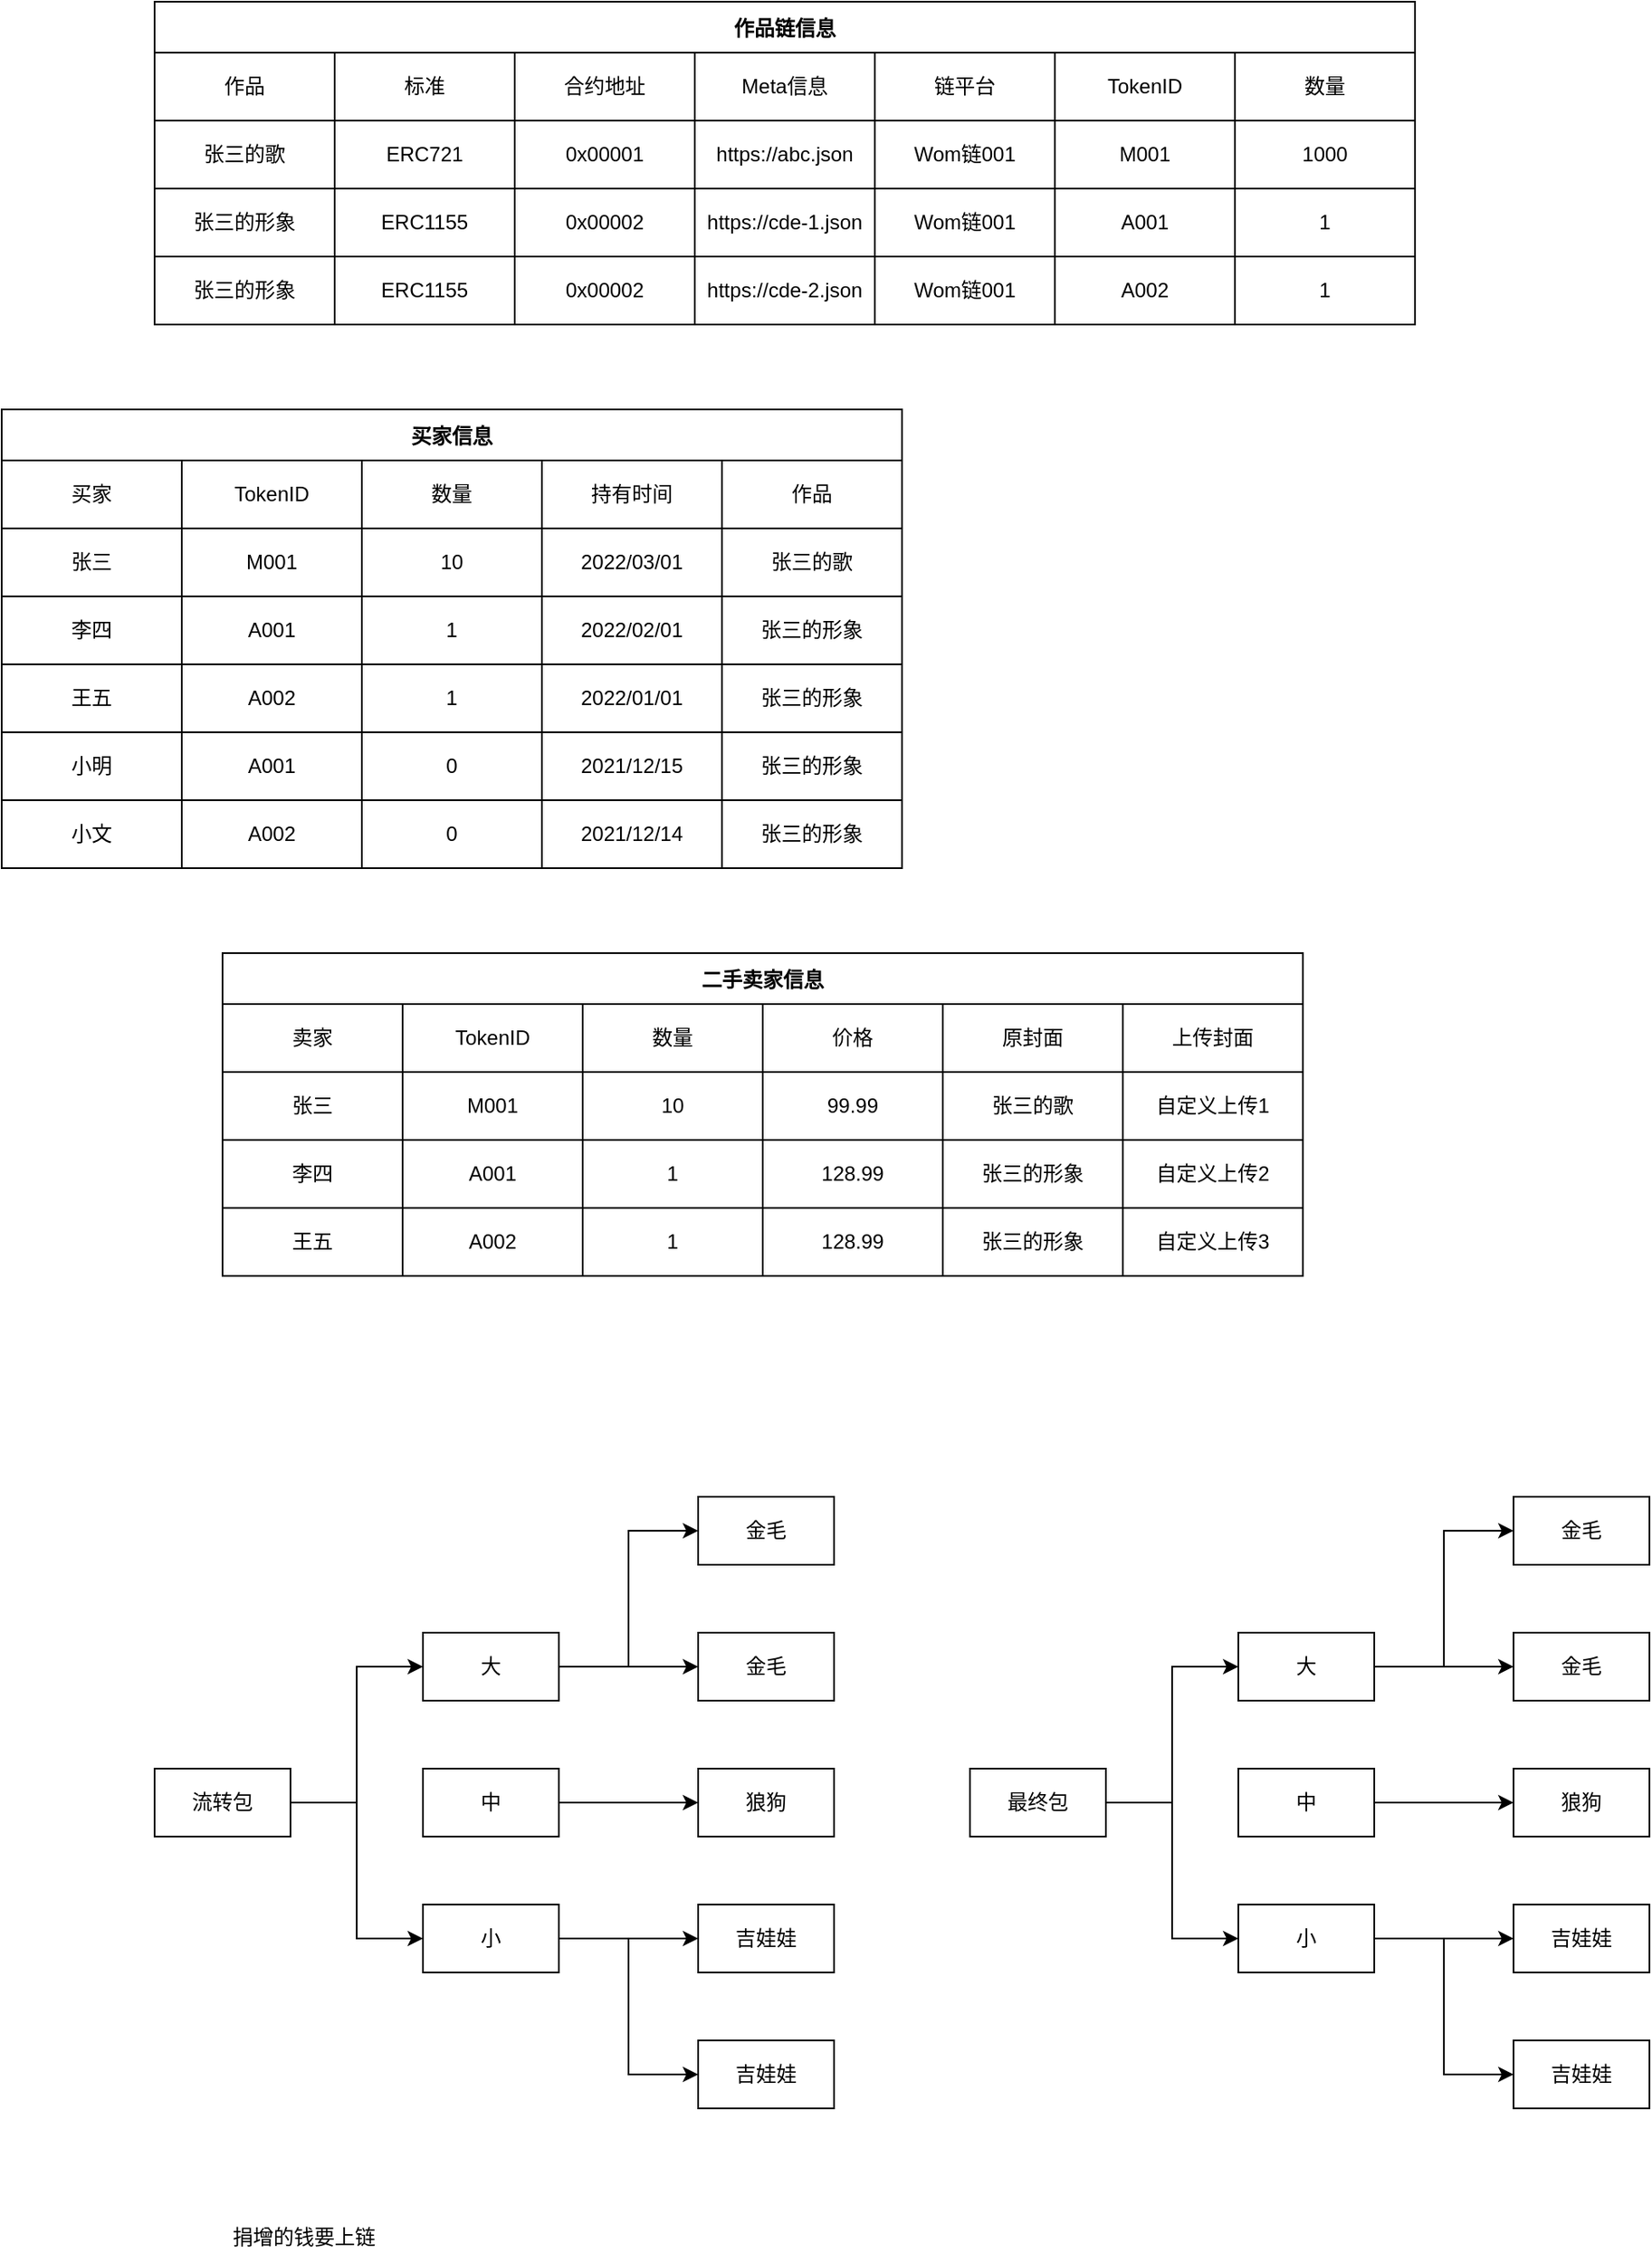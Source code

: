 <mxfile version="18.2.0" type="github">
  <diagram id="IhSgiC-EaO-bpMqk408K" name="Page-1">
    <mxGraphModel dx="2226" dy="1116" grid="1" gridSize="10" guides="1" tooltips="1" connect="1" arrows="1" fold="1" page="0" pageScale="1" pageWidth="827" pageHeight="1169" math="0" shadow="0">
      <root>
        <mxCell id="0" />
        <mxCell id="1" parent="0" />
        <mxCell id="Vv4WrIztTl1SW7AeAIIx-14" value="作品链信息" style="shape=table;startSize=30;container=1;collapsible=0;childLayout=tableLayout;fontStyle=1;align=center;" vertex="1" parent="1">
          <mxGeometry x="-320" y="-200" width="742" height="190" as="geometry" />
        </mxCell>
        <mxCell id="Vv4WrIztTl1SW7AeAIIx-35" style="shape=tableRow;horizontal=0;startSize=0;swimlaneHead=0;swimlaneBody=0;top=0;left=0;bottom=0;right=0;collapsible=0;dropTarget=0;fillColor=none;points=[[0,0.5],[1,0.5]];portConstraint=eastwest;" vertex="1" parent="Vv4WrIztTl1SW7AeAIIx-14">
          <mxGeometry y="30" width="742" height="40" as="geometry" />
        </mxCell>
        <mxCell id="Vv4WrIztTl1SW7AeAIIx-36" value="作品" style="shape=partialRectangle;html=1;whiteSpace=wrap;connectable=0;fillColor=none;top=0;left=0;bottom=0;right=0;overflow=hidden;" vertex="1" parent="Vv4WrIztTl1SW7AeAIIx-35">
          <mxGeometry width="106" height="40" as="geometry">
            <mxRectangle width="106" height="40" as="alternateBounds" />
          </mxGeometry>
        </mxCell>
        <mxCell id="Vv4WrIztTl1SW7AeAIIx-37" value="标准" style="shape=partialRectangle;html=1;whiteSpace=wrap;connectable=0;fillColor=none;top=0;left=0;bottom=0;right=0;overflow=hidden;" vertex="1" parent="Vv4WrIztTl1SW7AeAIIx-35">
          <mxGeometry x="106" width="106" height="40" as="geometry">
            <mxRectangle width="106" height="40" as="alternateBounds" />
          </mxGeometry>
        </mxCell>
        <mxCell id="Vv4WrIztTl1SW7AeAIIx-38" value="合约地址" style="shape=partialRectangle;html=1;whiteSpace=wrap;connectable=0;fillColor=none;top=0;left=0;bottom=0;right=0;overflow=hidden;" vertex="1" parent="Vv4WrIztTl1SW7AeAIIx-35">
          <mxGeometry x="212" width="106" height="40" as="geometry">
            <mxRectangle width="106" height="40" as="alternateBounds" />
          </mxGeometry>
        </mxCell>
        <mxCell id="Vv4WrIztTl1SW7AeAIIx-39" value="Meta信息" style="shape=partialRectangle;html=1;whiteSpace=wrap;connectable=0;fillColor=none;top=0;left=0;bottom=0;right=0;overflow=hidden;" vertex="1" parent="Vv4WrIztTl1SW7AeAIIx-35">
          <mxGeometry x="318" width="106" height="40" as="geometry">
            <mxRectangle width="106" height="40" as="alternateBounds" />
          </mxGeometry>
        </mxCell>
        <mxCell id="Vv4WrIztTl1SW7AeAIIx-43" value="链平台" style="shape=partialRectangle;html=1;whiteSpace=wrap;connectable=0;fillColor=none;top=0;left=0;bottom=0;right=0;overflow=hidden;" vertex="1" parent="Vv4WrIztTl1SW7AeAIIx-35">
          <mxGeometry x="424" width="106" height="40" as="geometry">
            <mxRectangle width="106" height="40" as="alternateBounds" />
          </mxGeometry>
        </mxCell>
        <mxCell id="Vv4WrIztTl1SW7AeAIIx-51" value="TokenID" style="shape=partialRectangle;html=1;whiteSpace=wrap;connectable=0;fillColor=none;top=0;left=0;bottom=0;right=0;overflow=hidden;" vertex="1" parent="Vv4WrIztTl1SW7AeAIIx-35">
          <mxGeometry x="530" width="106" height="40" as="geometry">
            <mxRectangle width="106" height="40" as="alternateBounds" />
          </mxGeometry>
        </mxCell>
        <mxCell id="Vv4WrIztTl1SW7AeAIIx-84" value="数量" style="shape=partialRectangle;html=1;whiteSpace=wrap;connectable=0;fillColor=none;top=0;left=0;bottom=0;right=0;overflow=hidden;" vertex="1" parent="Vv4WrIztTl1SW7AeAIIx-35">
          <mxGeometry x="636" width="106" height="40" as="geometry">
            <mxRectangle width="106" height="40" as="alternateBounds" />
          </mxGeometry>
        </mxCell>
        <mxCell id="Vv4WrIztTl1SW7AeAIIx-15" value="" style="shape=tableRow;horizontal=0;startSize=0;swimlaneHead=0;swimlaneBody=0;top=0;left=0;bottom=0;right=0;collapsible=0;dropTarget=0;fillColor=none;points=[[0,0.5],[1,0.5]];portConstraint=eastwest;" vertex="1" parent="Vv4WrIztTl1SW7AeAIIx-14">
          <mxGeometry y="70" width="742" height="40" as="geometry" />
        </mxCell>
        <mxCell id="Vv4WrIztTl1SW7AeAIIx-16" value="张三的歌" style="shape=partialRectangle;html=1;whiteSpace=wrap;connectable=0;fillColor=none;top=0;left=0;bottom=0;right=0;overflow=hidden;" vertex="1" parent="Vv4WrIztTl1SW7AeAIIx-15">
          <mxGeometry width="106" height="40" as="geometry">
            <mxRectangle width="106" height="40" as="alternateBounds" />
          </mxGeometry>
        </mxCell>
        <mxCell id="Vv4WrIztTl1SW7AeAIIx-17" value="ERC721" style="shape=partialRectangle;html=1;whiteSpace=wrap;connectable=0;fillColor=none;top=0;left=0;bottom=0;right=0;overflow=hidden;" vertex="1" parent="Vv4WrIztTl1SW7AeAIIx-15">
          <mxGeometry x="106" width="106" height="40" as="geometry">
            <mxRectangle width="106" height="40" as="alternateBounds" />
          </mxGeometry>
        </mxCell>
        <mxCell id="Vv4WrIztTl1SW7AeAIIx-18" value="0x00001" style="shape=partialRectangle;html=1;whiteSpace=wrap;connectable=0;fillColor=none;top=0;left=0;bottom=0;right=0;overflow=hidden;" vertex="1" parent="Vv4WrIztTl1SW7AeAIIx-15">
          <mxGeometry x="212" width="106" height="40" as="geometry">
            <mxRectangle width="106" height="40" as="alternateBounds" />
          </mxGeometry>
        </mxCell>
        <mxCell id="Vv4WrIztTl1SW7AeAIIx-40" value="https://abc.json" style="shape=partialRectangle;html=1;whiteSpace=wrap;connectable=0;fillColor=none;top=0;left=0;bottom=0;right=0;overflow=hidden;" vertex="1" parent="Vv4WrIztTl1SW7AeAIIx-15">
          <mxGeometry x="318" width="106" height="40" as="geometry">
            <mxRectangle width="106" height="40" as="alternateBounds" />
          </mxGeometry>
        </mxCell>
        <mxCell id="Vv4WrIztTl1SW7AeAIIx-44" value="Wom链001" style="shape=partialRectangle;html=1;whiteSpace=wrap;connectable=0;fillColor=none;top=0;left=0;bottom=0;right=0;overflow=hidden;" vertex="1" parent="Vv4WrIztTl1SW7AeAIIx-15">
          <mxGeometry x="424" width="106" height="40" as="geometry">
            <mxRectangle width="106" height="40" as="alternateBounds" />
          </mxGeometry>
        </mxCell>
        <mxCell id="Vv4WrIztTl1SW7AeAIIx-52" value="M001" style="shape=partialRectangle;html=1;whiteSpace=wrap;connectable=0;fillColor=none;top=0;left=0;bottom=0;right=0;overflow=hidden;" vertex="1" parent="Vv4WrIztTl1SW7AeAIIx-15">
          <mxGeometry x="530" width="106" height="40" as="geometry">
            <mxRectangle width="106" height="40" as="alternateBounds" />
          </mxGeometry>
        </mxCell>
        <mxCell id="Vv4WrIztTl1SW7AeAIIx-85" value="1000" style="shape=partialRectangle;html=1;whiteSpace=wrap;connectable=0;fillColor=none;top=0;left=0;bottom=0;right=0;overflow=hidden;" vertex="1" parent="Vv4WrIztTl1SW7AeAIIx-15">
          <mxGeometry x="636" width="106" height="40" as="geometry">
            <mxRectangle width="106" height="40" as="alternateBounds" />
          </mxGeometry>
        </mxCell>
        <mxCell id="Vv4WrIztTl1SW7AeAIIx-19" value="" style="shape=tableRow;horizontal=0;startSize=0;swimlaneHead=0;swimlaneBody=0;top=0;left=0;bottom=0;right=0;collapsible=0;dropTarget=0;fillColor=none;points=[[0,0.5],[1,0.5]];portConstraint=eastwest;" vertex="1" parent="Vv4WrIztTl1SW7AeAIIx-14">
          <mxGeometry y="110" width="742" height="40" as="geometry" />
        </mxCell>
        <mxCell id="Vv4WrIztTl1SW7AeAIIx-20" value="张三的形象" style="shape=partialRectangle;html=1;whiteSpace=wrap;connectable=0;fillColor=none;top=0;left=0;bottom=0;right=0;overflow=hidden;" vertex="1" parent="Vv4WrIztTl1SW7AeAIIx-19">
          <mxGeometry width="106" height="40" as="geometry">
            <mxRectangle width="106" height="40" as="alternateBounds" />
          </mxGeometry>
        </mxCell>
        <mxCell id="Vv4WrIztTl1SW7AeAIIx-21" value="ERC1155" style="shape=partialRectangle;html=1;whiteSpace=wrap;connectable=0;fillColor=none;top=0;left=0;bottom=0;right=0;overflow=hidden;" vertex="1" parent="Vv4WrIztTl1SW7AeAIIx-19">
          <mxGeometry x="106" width="106" height="40" as="geometry">
            <mxRectangle width="106" height="40" as="alternateBounds" />
          </mxGeometry>
        </mxCell>
        <mxCell id="Vv4WrIztTl1SW7AeAIIx-22" value="0x00002" style="shape=partialRectangle;html=1;whiteSpace=wrap;connectable=0;fillColor=none;top=0;left=0;bottom=0;right=0;overflow=hidden;" vertex="1" parent="Vv4WrIztTl1SW7AeAIIx-19">
          <mxGeometry x="212" width="106" height="40" as="geometry">
            <mxRectangle width="106" height="40" as="alternateBounds" />
          </mxGeometry>
        </mxCell>
        <mxCell id="Vv4WrIztTl1SW7AeAIIx-41" value="https://cde-1.json" style="shape=partialRectangle;html=1;whiteSpace=wrap;connectable=0;fillColor=none;top=0;left=0;bottom=0;right=0;overflow=hidden;" vertex="1" parent="Vv4WrIztTl1SW7AeAIIx-19">
          <mxGeometry x="318" width="106" height="40" as="geometry">
            <mxRectangle width="106" height="40" as="alternateBounds" />
          </mxGeometry>
        </mxCell>
        <mxCell id="Vv4WrIztTl1SW7AeAIIx-45" value="&lt;span style=&quot;&quot;&gt;Wom链001&lt;/span&gt;" style="shape=partialRectangle;html=1;whiteSpace=wrap;connectable=0;fillColor=none;top=0;left=0;bottom=0;right=0;overflow=hidden;" vertex="1" parent="Vv4WrIztTl1SW7AeAIIx-19">
          <mxGeometry x="424" width="106" height="40" as="geometry">
            <mxRectangle width="106" height="40" as="alternateBounds" />
          </mxGeometry>
        </mxCell>
        <mxCell id="Vv4WrIztTl1SW7AeAIIx-53" value="A001" style="shape=partialRectangle;html=1;whiteSpace=wrap;connectable=0;fillColor=none;top=0;left=0;bottom=0;right=0;overflow=hidden;" vertex="1" parent="Vv4WrIztTl1SW7AeAIIx-19">
          <mxGeometry x="530" width="106" height="40" as="geometry">
            <mxRectangle width="106" height="40" as="alternateBounds" />
          </mxGeometry>
        </mxCell>
        <mxCell id="Vv4WrIztTl1SW7AeAIIx-86" value="1" style="shape=partialRectangle;html=1;whiteSpace=wrap;connectable=0;fillColor=none;top=0;left=0;bottom=0;right=0;overflow=hidden;" vertex="1" parent="Vv4WrIztTl1SW7AeAIIx-19">
          <mxGeometry x="636" width="106" height="40" as="geometry">
            <mxRectangle width="106" height="40" as="alternateBounds" />
          </mxGeometry>
        </mxCell>
        <mxCell id="Vv4WrIztTl1SW7AeAIIx-23" value="" style="shape=tableRow;horizontal=0;startSize=0;swimlaneHead=0;swimlaneBody=0;top=0;left=0;bottom=0;right=0;collapsible=0;dropTarget=0;fillColor=none;points=[[0,0.5],[1,0.5]];portConstraint=eastwest;" vertex="1" parent="Vv4WrIztTl1SW7AeAIIx-14">
          <mxGeometry y="150" width="742" height="40" as="geometry" />
        </mxCell>
        <mxCell id="Vv4WrIztTl1SW7AeAIIx-24" value="&lt;span style=&quot;&quot;&gt;张三的形象&lt;/span&gt;" style="shape=partialRectangle;html=1;whiteSpace=wrap;connectable=0;fillColor=none;top=0;left=0;bottom=0;right=0;overflow=hidden;" vertex="1" parent="Vv4WrIztTl1SW7AeAIIx-23">
          <mxGeometry width="106" height="40" as="geometry">
            <mxRectangle width="106" height="40" as="alternateBounds" />
          </mxGeometry>
        </mxCell>
        <mxCell id="Vv4WrIztTl1SW7AeAIIx-25" value="&lt;span style=&quot;&quot;&gt;ERC1155&lt;/span&gt;" style="shape=partialRectangle;html=1;whiteSpace=wrap;connectable=0;fillColor=none;top=0;left=0;bottom=0;right=0;overflow=hidden;" vertex="1" parent="Vv4WrIztTl1SW7AeAIIx-23">
          <mxGeometry x="106" width="106" height="40" as="geometry">
            <mxRectangle width="106" height="40" as="alternateBounds" />
          </mxGeometry>
        </mxCell>
        <mxCell id="Vv4WrIztTl1SW7AeAIIx-26" value="&lt;span style=&quot;&quot;&gt;0x00002&lt;/span&gt;" style="shape=partialRectangle;html=1;whiteSpace=wrap;connectable=0;fillColor=none;top=0;left=0;bottom=0;right=0;overflow=hidden;" vertex="1" parent="Vv4WrIztTl1SW7AeAIIx-23">
          <mxGeometry x="212" width="106" height="40" as="geometry">
            <mxRectangle width="106" height="40" as="alternateBounds" />
          </mxGeometry>
        </mxCell>
        <mxCell id="Vv4WrIztTl1SW7AeAIIx-42" value="&lt;span style=&quot;&quot;&gt;https://cde-2.json&lt;/span&gt;" style="shape=partialRectangle;html=1;whiteSpace=wrap;connectable=0;fillColor=none;top=0;left=0;bottom=0;right=0;overflow=hidden;" vertex="1" parent="Vv4WrIztTl1SW7AeAIIx-23">
          <mxGeometry x="318" width="106" height="40" as="geometry">
            <mxRectangle width="106" height="40" as="alternateBounds" />
          </mxGeometry>
        </mxCell>
        <mxCell id="Vv4WrIztTl1SW7AeAIIx-46" value="&lt;span style=&quot;&quot;&gt;Wom链001&lt;/span&gt;" style="shape=partialRectangle;html=1;whiteSpace=wrap;connectable=0;fillColor=none;top=0;left=0;bottom=0;right=0;overflow=hidden;" vertex="1" parent="Vv4WrIztTl1SW7AeAIIx-23">
          <mxGeometry x="424" width="106" height="40" as="geometry">
            <mxRectangle width="106" height="40" as="alternateBounds" />
          </mxGeometry>
        </mxCell>
        <mxCell id="Vv4WrIztTl1SW7AeAIIx-54" value="A002" style="shape=partialRectangle;html=1;whiteSpace=wrap;connectable=0;fillColor=none;top=0;left=0;bottom=0;right=0;overflow=hidden;" vertex="1" parent="Vv4WrIztTl1SW7AeAIIx-23">
          <mxGeometry x="530" width="106" height="40" as="geometry">
            <mxRectangle width="106" height="40" as="alternateBounds" />
          </mxGeometry>
        </mxCell>
        <mxCell id="Vv4WrIztTl1SW7AeAIIx-87" value="1" style="shape=partialRectangle;html=1;whiteSpace=wrap;connectable=0;fillColor=none;top=0;left=0;bottom=0;right=0;overflow=hidden;" vertex="1" parent="Vv4WrIztTl1SW7AeAIIx-23">
          <mxGeometry x="636" width="106" height="40" as="geometry">
            <mxRectangle width="106" height="40" as="alternateBounds" />
          </mxGeometry>
        </mxCell>
        <mxCell id="Vv4WrIztTl1SW7AeAIIx-55" value="买家信息" style="shape=table;startSize=30;container=1;collapsible=0;childLayout=tableLayout;fontStyle=1;align=center;" vertex="1" parent="1">
          <mxGeometry x="-410" y="40" width="530" height="270" as="geometry" />
        </mxCell>
        <mxCell id="Vv4WrIztTl1SW7AeAIIx-56" style="shape=tableRow;horizontal=0;startSize=0;swimlaneHead=0;swimlaneBody=0;top=0;left=0;bottom=0;right=0;collapsible=0;dropTarget=0;fillColor=none;points=[[0,0.5],[1,0.5]];portConstraint=eastwest;" vertex="1" parent="Vv4WrIztTl1SW7AeAIIx-55">
          <mxGeometry y="30" width="530" height="40" as="geometry" />
        </mxCell>
        <mxCell id="Vv4WrIztTl1SW7AeAIIx-57" value="买家" style="shape=partialRectangle;html=1;whiteSpace=wrap;connectable=0;fillColor=none;top=0;left=0;bottom=0;right=0;overflow=hidden;" vertex="1" parent="Vv4WrIztTl1SW7AeAIIx-56">
          <mxGeometry width="106" height="40" as="geometry">
            <mxRectangle width="106" height="40" as="alternateBounds" />
          </mxGeometry>
        </mxCell>
        <mxCell id="Vv4WrIztTl1SW7AeAIIx-58" value="TokenID" style="shape=partialRectangle;html=1;whiteSpace=wrap;connectable=0;fillColor=none;top=0;left=0;bottom=0;right=0;overflow=hidden;" vertex="1" parent="Vv4WrIztTl1SW7AeAIIx-56">
          <mxGeometry x="106" width="106" height="40" as="geometry">
            <mxRectangle width="106" height="40" as="alternateBounds" />
          </mxGeometry>
        </mxCell>
        <mxCell id="Vv4WrIztTl1SW7AeAIIx-59" value="数量" style="shape=partialRectangle;html=1;whiteSpace=wrap;connectable=0;fillColor=none;top=0;left=0;bottom=0;right=0;overflow=hidden;" vertex="1" parent="Vv4WrIztTl1SW7AeAIIx-56">
          <mxGeometry x="212" width="106" height="40" as="geometry">
            <mxRectangle width="106" height="40" as="alternateBounds" />
          </mxGeometry>
        </mxCell>
        <mxCell id="Vv4WrIztTl1SW7AeAIIx-60" value="持有时间" style="shape=partialRectangle;html=1;whiteSpace=wrap;connectable=0;fillColor=none;top=0;left=0;bottom=0;right=0;overflow=hidden;" vertex="1" parent="Vv4WrIztTl1SW7AeAIIx-56">
          <mxGeometry x="318" width="106" height="40" as="geometry">
            <mxRectangle width="106" height="40" as="alternateBounds" />
          </mxGeometry>
        </mxCell>
        <mxCell id="Vv4WrIztTl1SW7AeAIIx-61" value="作品" style="shape=partialRectangle;html=1;whiteSpace=wrap;connectable=0;fillColor=none;top=0;left=0;bottom=0;right=0;overflow=hidden;" vertex="1" parent="Vv4WrIztTl1SW7AeAIIx-56">
          <mxGeometry x="424" width="106" height="40" as="geometry">
            <mxRectangle width="106" height="40" as="alternateBounds" />
          </mxGeometry>
        </mxCell>
        <mxCell id="Vv4WrIztTl1SW7AeAIIx-63" value="" style="shape=tableRow;horizontal=0;startSize=0;swimlaneHead=0;swimlaneBody=0;top=0;left=0;bottom=0;right=0;collapsible=0;dropTarget=0;fillColor=none;points=[[0,0.5],[1,0.5]];portConstraint=eastwest;" vertex="1" parent="Vv4WrIztTl1SW7AeAIIx-55">
          <mxGeometry y="70" width="530" height="40" as="geometry" />
        </mxCell>
        <mxCell id="Vv4WrIztTl1SW7AeAIIx-64" value="张三" style="shape=partialRectangle;html=1;whiteSpace=wrap;connectable=0;fillColor=none;top=0;left=0;bottom=0;right=0;overflow=hidden;" vertex="1" parent="Vv4WrIztTl1SW7AeAIIx-63">
          <mxGeometry width="106" height="40" as="geometry">
            <mxRectangle width="106" height="40" as="alternateBounds" />
          </mxGeometry>
        </mxCell>
        <mxCell id="Vv4WrIztTl1SW7AeAIIx-65" value="M001" style="shape=partialRectangle;html=1;whiteSpace=wrap;connectable=0;fillColor=none;top=0;left=0;bottom=0;right=0;overflow=hidden;" vertex="1" parent="Vv4WrIztTl1SW7AeAIIx-63">
          <mxGeometry x="106" width="106" height="40" as="geometry">
            <mxRectangle width="106" height="40" as="alternateBounds" />
          </mxGeometry>
        </mxCell>
        <mxCell id="Vv4WrIztTl1SW7AeAIIx-66" value="10" style="shape=partialRectangle;html=1;whiteSpace=wrap;connectable=0;fillColor=none;top=0;left=0;bottom=0;right=0;overflow=hidden;" vertex="1" parent="Vv4WrIztTl1SW7AeAIIx-63">
          <mxGeometry x="212" width="106" height="40" as="geometry">
            <mxRectangle width="106" height="40" as="alternateBounds" />
          </mxGeometry>
        </mxCell>
        <mxCell id="Vv4WrIztTl1SW7AeAIIx-67" value="2022/03/01" style="shape=partialRectangle;html=1;whiteSpace=wrap;connectable=0;fillColor=none;top=0;left=0;bottom=0;right=0;overflow=hidden;" vertex="1" parent="Vv4WrIztTl1SW7AeAIIx-63">
          <mxGeometry x="318" width="106" height="40" as="geometry">
            <mxRectangle width="106" height="40" as="alternateBounds" />
          </mxGeometry>
        </mxCell>
        <mxCell id="Vv4WrIztTl1SW7AeAIIx-68" value="张三的歌" style="shape=partialRectangle;html=1;whiteSpace=wrap;connectable=0;fillColor=none;top=0;left=0;bottom=0;right=0;overflow=hidden;" vertex="1" parent="Vv4WrIztTl1SW7AeAIIx-63">
          <mxGeometry x="424" width="106" height="40" as="geometry">
            <mxRectangle width="106" height="40" as="alternateBounds" />
          </mxGeometry>
        </mxCell>
        <mxCell id="Vv4WrIztTl1SW7AeAIIx-70" value="" style="shape=tableRow;horizontal=0;startSize=0;swimlaneHead=0;swimlaneBody=0;top=0;left=0;bottom=0;right=0;collapsible=0;dropTarget=0;fillColor=none;points=[[0,0.5],[1,0.5]];portConstraint=eastwest;" vertex="1" parent="Vv4WrIztTl1SW7AeAIIx-55">
          <mxGeometry y="110" width="530" height="40" as="geometry" />
        </mxCell>
        <mxCell id="Vv4WrIztTl1SW7AeAIIx-71" value="李四" style="shape=partialRectangle;html=1;whiteSpace=wrap;connectable=0;fillColor=none;top=0;left=0;bottom=0;right=0;overflow=hidden;" vertex="1" parent="Vv4WrIztTl1SW7AeAIIx-70">
          <mxGeometry width="106" height="40" as="geometry">
            <mxRectangle width="106" height="40" as="alternateBounds" />
          </mxGeometry>
        </mxCell>
        <mxCell id="Vv4WrIztTl1SW7AeAIIx-72" value="A001" style="shape=partialRectangle;html=1;whiteSpace=wrap;connectable=0;fillColor=none;top=0;left=0;bottom=0;right=0;overflow=hidden;" vertex="1" parent="Vv4WrIztTl1SW7AeAIIx-70">
          <mxGeometry x="106" width="106" height="40" as="geometry">
            <mxRectangle width="106" height="40" as="alternateBounds" />
          </mxGeometry>
        </mxCell>
        <mxCell id="Vv4WrIztTl1SW7AeAIIx-73" value="1" style="shape=partialRectangle;html=1;whiteSpace=wrap;connectable=0;fillColor=none;top=0;left=0;bottom=0;right=0;overflow=hidden;" vertex="1" parent="Vv4WrIztTl1SW7AeAIIx-70">
          <mxGeometry x="212" width="106" height="40" as="geometry">
            <mxRectangle width="106" height="40" as="alternateBounds" />
          </mxGeometry>
        </mxCell>
        <mxCell id="Vv4WrIztTl1SW7AeAIIx-74" value="2022/02/01" style="shape=partialRectangle;html=1;whiteSpace=wrap;connectable=0;fillColor=none;top=0;left=0;bottom=0;right=0;overflow=hidden;" vertex="1" parent="Vv4WrIztTl1SW7AeAIIx-70">
          <mxGeometry x="318" width="106" height="40" as="geometry">
            <mxRectangle width="106" height="40" as="alternateBounds" />
          </mxGeometry>
        </mxCell>
        <mxCell id="Vv4WrIztTl1SW7AeAIIx-75" value="张三的形象" style="shape=partialRectangle;html=1;whiteSpace=wrap;connectable=0;fillColor=none;top=0;left=0;bottom=0;right=0;overflow=hidden;" vertex="1" parent="Vv4WrIztTl1SW7AeAIIx-70">
          <mxGeometry x="424" width="106" height="40" as="geometry">
            <mxRectangle width="106" height="40" as="alternateBounds" />
          </mxGeometry>
        </mxCell>
        <mxCell id="Vv4WrIztTl1SW7AeAIIx-77" value="" style="shape=tableRow;horizontal=0;startSize=0;swimlaneHead=0;swimlaneBody=0;top=0;left=0;bottom=0;right=0;collapsible=0;dropTarget=0;fillColor=none;points=[[0,0.5],[1,0.5]];portConstraint=eastwest;" vertex="1" parent="Vv4WrIztTl1SW7AeAIIx-55">
          <mxGeometry y="150" width="530" height="40" as="geometry" />
        </mxCell>
        <mxCell id="Vv4WrIztTl1SW7AeAIIx-78" value="&lt;span style=&quot;&quot;&gt;王五&lt;/span&gt;" style="shape=partialRectangle;html=1;whiteSpace=wrap;connectable=0;fillColor=none;top=0;left=0;bottom=0;right=0;overflow=hidden;" vertex="1" parent="Vv4WrIztTl1SW7AeAIIx-77">
          <mxGeometry width="106" height="40" as="geometry">
            <mxRectangle width="106" height="40" as="alternateBounds" />
          </mxGeometry>
        </mxCell>
        <mxCell id="Vv4WrIztTl1SW7AeAIIx-79" value="A002" style="shape=partialRectangle;html=1;whiteSpace=wrap;connectable=0;fillColor=none;top=0;left=0;bottom=0;right=0;overflow=hidden;" vertex="1" parent="Vv4WrIztTl1SW7AeAIIx-77">
          <mxGeometry x="106" width="106" height="40" as="geometry">
            <mxRectangle width="106" height="40" as="alternateBounds" />
          </mxGeometry>
        </mxCell>
        <mxCell id="Vv4WrIztTl1SW7AeAIIx-80" value="&lt;span style=&quot;&quot;&gt;1&lt;/span&gt;" style="shape=partialRectangle;html=1;whiteSpace=wrap;connectable=0;fillColor=none;top=0;left=0;bottom=0;right=0;overflow=hidden;" vertex="1" parent="Vv4WrIztTl1SW7AeAIIx-77">
          <mxGeometry x="212" width="106" height="40" as="geometry">
            <mxRectangle width="106" height="40" as="alternateBounds" />
          </mxGeometry>
        </mxCell>
        <mxCell id="Vv4WrIztTl1SW7AeAIIx-81" value="2022/01/01" style="shape=partialRectangle;html=1;whiteSpace=wrap;connectable=0;fillColor=none;top=0;left=0;bottom=0;right=0;overflow=hidden;" vertex="1" parent="Vv4WrIztTl1SW7AeAIIx-77">
          <mxGeometry x="318" width="106" height="40" as="geometry">
            <mxRectangle width="106" height="40" as="alternateBounds" />
          </mxGeometry>
        </mxCell>
        <mxCell id="Vv4WrIztTl1SW7AeAIIx-82" value="张三的形象" style="shape=partialRectangle;html=1;whiteSpace=wrap;connectable=0;fillColor=none;top=0;left=0;bottom=0;right=0;overflow=hidden;" vertex="1" parent="Vv4WrIztTl1SW7AeAIIx-77">
          <mxGeometry x="424" width="106" height="40" as="geometry">
            <mxRectangle width="106" height="40" as="alternateBounds" />
          </mxGeometry>
        </mxCell>
        <mxCell id="Vv4WrIztTl1SW7AeAIIx-88" style="shape=tableRow;horizontal=0;startSize=0;swimlaneHead=0;swimlaneBody=0;top=0;left=0;bottom=0;right=0;collapsible=0;dropTarget=0;fillColor=none;points=[[0,0.5],[1,0.5]];portConstraint=eastwest;" vertex="1" parent="Vv4WrIztTl1SW7AeAIIx-55">
          <mxGeometry y="190" width="530" height="40" as="geometry" />
        </mxCell>
        <mxCell id="Vv4WrIztTl1SW7AeAIIx-89" value="小明" style="shape=partialRectangle;html=1;whiteSpace=wrap;connectable=0;fillColor=none;top=0;left=0;bottom=0;right=0;overflow=hidden;" vertex="1" parent="Vv4WrIztTl1SW7AeAIIx-88">
          <mxGeometry width="106" height="40" as="geometry">
            <mxRectangle width="106" height="40" as="alternateBounds" />
          </mxGeometry>
        </mxCell>
        <mxCell id="Vv4WrIztTl1SW7AeAIIx-90" value="A001" style="shape=partialRectangle;html=1;whiteSpace=wrap;connectable=0;fillColor=none;top=0;left=0;bottom=0;right=0;overflow=hidden;" vertex="1" parent="Vv4WrIztTl1SW7AeAIIx-88">
          <mxGeometry x="106" width="106" height="40" as="geometry">
            <mxRectangle width="106" height="40" as="alternateBounds" />
          </mxGeometry>
        </mxCell>
        <mxCell id="Vv4WrIztTl1SW7AeAIIx-91" value="0" style="shape=partialRectangle;html=1;whiteSpace=wrap;connectable=0;fillColor=none;top=0;left=0;bottom=0;right=0;overflow=hidden;" vertex="1" parent="Vv4WrIztTl1SW7AeAIIx-88">
          <mxGeometry x="212" width="106" height="40" as="geometry">
            <mxRectangle width="106" height="40" as="alternateBounds" />
          </mxGeometry>
        </mxCell>
        <mxCell id="Vv4WrIztTl1SW7AeAIIx-92" value="&lt;span style=&quot;&quot;&gt;2021/12/15&lt;/span&gt;" style="shape=partialRectangle;html=1;whiteSpace=wrap;connectable=0;fillColor=none;top=0;left=0;bottom=0;right=0;overflow=hidden;" vertex="1" parent="Vv4WrIztTl1SW7AeAIIx-88">
          <mxGeometry x="318" width="106" height="40" as="geometry">
            <mxRectangle width="106" height="40" as="alternateBounds" />
          </mxGeometry>
        </mxCell>
        <mxCell id="Vv4WrIztTl1SW7AeAIIx-93" value="&lt;span style=&quot;&quot;&gt;张三的形象&lt;/span&gt;" style="shape=partialRectangle;html=1;whiteSpace=wrap;connectable=0;fillColor=none;top=0;left=0;bottom=0;right=0;overflow=hidden;" vertex="1" parent="Vv4WrIztTl1SW7AeAIIx-88">
          <mxGeometry x="424" width="106" height="40" as="geometry">
            <mxRectangle width="106" height="40" as="alternateBounds" />
          </mxGeometry>
        </mxCell>
        <mxCell id="Vv4WrIztTl1SW7AeAIIx-95" style="shape=tableRow;horizontal=0;startSize=0;swimlaneHead=0;swimlaneBody=0;top=0;left=0;bottom=0;right=0;collapsible=0;dropTarget=0;fillColor=none;points=[[0,0.5],[1,0.5]];portConstraint=eastwest;" vertex="1" parent="Vv4WrIztTl1SW7AeAIIx-55">
          <mxGeometry y="230" width="530" height="40" as="geometry" />
        </mxCell>
        <mxCell id="Vv4WrIztTl1SW7AeAIIx-96" value="小文" style="shape=partialRectangle;html=1;whiteSpace=wrap;connectable=0;fillColor=none;top=0;left=0;bottom=0;right=0;overflow=hidden;" vertex="1" parent="Vv4WrIztTl1SW7AeAIIx-95">
          <mxGeometry width="106" height="40" as="geometry">
            <mxRectangle width="106" height="40" as="alternateBounds" />
          </mxGeometry>
        </mxCell>
        <mxCell id="Vv4WrIztTl1SW7AeAIIx-97" value="&lt;span style=&quot;&quot;&gt;A002&lt;/span&gt;" style="shape=partialRectangle;html=1;whiteSpace=wrap;connectable=0;fillColor=none;top=0;left=0;bottom=0;right=0;overflow=hidden;" vertex="1" parent="Vv4WrIztTl1SW7AeAIIx-95">
          <mxGeometry x="106" width="106" height="40" as="geometry">
            <mxRectangle width="106" height="40" as="alternateBounds" />
          </mxGeometry>
        </mxCell>
        <mxCell id="Vv4WrIztTl1SW7AeAIIx-98" value="0" style="shape=partialRectangle;html=1;whiteSpace=wrap;connectable=0;fillColor=none;top=0;left=0;bottom=0;right=0;overflow=hidden;" vertex="1" parent="Vv4WrIztTl1SW7AeAIIx-95">
          <mxGeometry x="212" width="106" height="40" as="geometry">
            <mxRectangle width="106" height="40" as="alternateBounds" />
          </mxGeometry>
        </mxCell>
        <mxCell id="Vv4WrIztTl1SW7AeAIIx-99" value="&lt;span style=&quot;&quot;&gt;2021/12/14&lt;/span&gt;" style="shape=partialRectangle;html=1;whiteSpace=wrap;connectable=0;fillColor=none;top=0;left=0;bottom=0;right=0;overflow=hidden;" vertex="1" parent="Vv4WrIztTl1SW7AeAIIx-95">
          <mxGeometry x="318" width="106" height="40" as="geometry">
            <mxRectangle width="106" height="40" as="alternateBounds" />
          </mxGeometry>
        </mxCell>
        <mxCell id="Vv4WrIztTl1SW7AeAIIx-100" value="&lt;span style=&quot;&quot;&gt;张三的形象&lt;/span&gt;" style="shape=partialRectangle;html=1;whiteSpace=wrap;connectable=0;fillColor=none;top=0;left=0;bottom=0;right=0;overflow=hidden;" vertex="1" parent="Vv4WrIztTl1SW7AeAIIx-95">
          <mxGeometry x="424" width="106" height="40" as="geometry">
            <mxRectangle width="106" height="40" as="alternateBounds" />
          </mxGeometry>
        </mxCell>
        <mxCell id="Vv4WrIztTl1SW7AeAIIx-114" value="二手卖家信息" style="shape=table;startSize=30;container=1;collapsible=0;childLayout=tableLayout;fontStyle=1;align=center;" vertex="1" parent="1">
          <mxGeometry x="-280" y="360" width="636" height="190" as="geometry" />
        </mxCell>
        <mxCell id="Vv4WrIztTl1SW7AeAIIx-115" style="shape=tableRow;horizontal=0;startSize=0;swimlaneHead=0;swimlaneBody=0;top=0;left=0;bottom=0;right=0;collapsible=0;dropTarget=0;fillColor=none;points=[[0,0.5],[1,0.5]];portConstraint=eastwest;" vertex="1" parent="Vv4WrIztTl1SW7AeAIIx-114">
          <mxGeometry y="30" width="636" height="40" as="geometry" />
        </mxCell>
        <mxCell id="Vv4WrIztTl1SW7AeAIIx-116" value="卖家" style="shape=partialRectangle;html=1;whiteSpace=wrap;connectable=0;fillColor=none;top=0;left=0;bottom=0;right=0;overflow=hidden;" vertex="1" parent="Vv4WrIztTl1SW7AeAIIx-115">
          <mxGeometry width="106" height="40" as="geometry">
            <mxRectangle width="106" height="40" as="alternateBounds" />
          </mxGeometry>
        </mxCell>
        <mxCell id="Vv4WrIztTl1SW7AeAIIx-117" value="TokenID" style="shape=partialRectangle;html=1;whiteSpace=wrap;connectable=0;fillColor=none;top=0;left=0;bottom=0;right=0;overflow=hidden;" vertex="1" parent="Vv4WrIztTl1SW7AeAIIx-115">
          <mxGeometry x="106" width="106" height="40" as="geometry">
            <mxRectangle width="106" height="40" as="alternateBounds" />
          </mxGeometry>
        </mxCell>
        <mxCell id="Vv4WrIztTl1SW7AeAIIx-118" value="数量" style="shape=partialRectangle;html=1;whiteSpace=wrap;connectable=0;fillColor=none;top=0;left=0;bottom=0;right=0;overflow=hidden;" vertex="1" parent="Vv4WrIztTl1SW7AeAIIx-115">
          <mxGeometry x="212" width="106" height="40" as="geometry">
            <mxRectangle width="106" height="40" as="alternateBounds" />
          </mxGeometry>
        </mxCell>
        <mxCell id="Vv4WrIztTl1SW7AeAIIx-119" value="价格" style="shape=partialRectangle;html=1;whiteSpace=wrap;connectable=0;fillColor=none;top=0;left=0;bottom=0;right=0;overflow=hidden;" vertex="1" parent="Vv4WrIztTl1SW7AeAIIx-115">
          <mxGeometry x="318" width="106" height="40" as="geometry">
            <mxRectangle width="106" height="40" as="alternateBounds" />
          </mxGeometry>
        </mxCell>
        <mxCell id="Vv4WrIztTl1SW7AeAIIx-120" value="原封面" style="shape=partialRectangle;html=1;whiteSpace=wrap;connectable=0;fillColor=none;top=0;left=0;bottom=0;right=0;overflow=hidden;" vertex="1" parent="Vv4WrIztTl1SW7AeAIIx-115">
          <mxGeometry x="424" width="106" height="40" as="geometry">
            <mxRectangle width="106" height="40" as="alternateBounds" />
          </mxGeometry>
        </mxCell>
        <mxCell id="Vv4WrIztTl1SW7AeAIIx-151" value="上传封面" style="shape=partialRectangle;html=1;whiteSpace=wrap;connectable=0;fillColor=none;top=0;left=0;bottom=0;right=0;overflow=hidden;" vertex="1" parent="Vv4WrIztTl1SW7AeAIIx-115">
          <mxGeometry x="530" width="106" height="40" as="geometry">
            <mxRectangle width="106" height="40" as="alternateBounds" />
          </mxGeometry>
        </mxCell>
        <mxCell id="Vv4WrIztTl1SW7AeAIIx-121" value="" style="shape=tableRow;horizontal=0;startSize=0;swimlaneHead=0;swimlaneBody=0;top=0;left=0;bottom=0;right=0;collapsible=0;dropTarget=0;fillColor=none;points=[[0,0.5],[1,0.5]];portConstraint=eastwest;" vertex="1" parent="Vv4WrIztTl1SW7AeAIIx-114">
          <mxGeometry y="70" width="636" height="40" as="geometry" />
        </mxCell>
        <mxCell id="Vv4WrIztTl1SW7AeAIIx-122" value="张三" style="shape=partialRectangle;html=1;whiteSpace=wrap;connectable=0;fillColor=none;top=0;left=0;bottom=0;right=0;overflow=hidden;" vertex="1" parent="Vv4WrIztTl1SW7AeAIIx-121">
          <mxGeometry width="106" height="40" as="geometry">
            <mxRectangle width="106" height="40" as="alternateBounds" />
          </mxGeometry>
        </mxCell>
        <mxCell id="Vv4WrIztTl1SW7AeAIIx-123" value="M001" style="shape=partialRectangle;html=1;whiteSpace=wrap;connectable=0;fillColor=none;top=0;left=0;bottom=0;right=0;overflow=hidden;" vertex="1" parent="Vv4WrIztTl1SW7AeAIIx-121">
          <mxGeometry x="106" width="106" height="40" as="geometry">
            <mxRectangle width="106" height="40" as="alternateBounds" />
          </mxGeometry>
        </mxCell>
        <mxCell id="Vv4WrIztTl1SW7AeAIIx-124" value="10" style="shape=partialRectangle;html=1;whiteSpace=wrap;connectable=0;fillColor=none;top=0;left=0;bottom=0;right=0;overflow=hidden;" vertex="1" parent="Vv4WrIztTl1SW7AeAIIx-121">
          <mxGeometry x="212" width="106" height="40" as="geometry">
            <mxRectangle width="106" height="40" as="alternateBounds" />
          </mxGeometry>
        </mxCell>
        <mxCell id="Vv4WrIztTl1SW7AeAIIx-125" value="99.99" style="shape=partialRectangle;html=1;whiteSpace=wrap;connectable=0;fillColor=none;top=0;left=0;bottom=0;right=0;overflow=hidden;" vertex="1" parent="Vv4WrIztTl1SW7AeAIIx-121">
          <mxGeometry x="318" width="106" height="40" as="geometry">
            <mxRectangle width="106" height="40" as="alternateBounds" />
          </mxGeometry>
        </mxCell>
        <mxCell id="Vv4WrIztTl1SW7AeAIIx-126" value="张三的歌" style="shape=partialRectangle;html=1;whiteSpace=wrap;connectable=0;fillColor=none;top=0;left=0;bottom=0;right=0;overflow=hidden;" vertex="1" parent="Vv4WrIztTl1SW7AeAIIx-121">
          <mxGeometry x="424" width="106" height="40" as="geometry">
            <mxRectangle width="106" height="40" as="alternateBounds" />
          </mxGeometry>
        </mxCell>
        <mxCell id="Vv4WrIztTl1SW7AeAIIx-152" value="自定义上传1" style="shape=partialRectangle;html=1;whiteSpace=wrap;connectable=0;fillColor=none;top=0;left=0;bottom=0;right=0;overflow=hidden;" vertex="1" parent="Vv4WrIztTl1SW7AeAIIx-121">
          <mxGeometry x="530" width="106" height="40" as="geometry">
            <mxRectangle width="106" height="40" as="alternateBounds" />
          </mxGeometry>
        </mxCell>
        <mxCell id="Vv4WrIztTl1SW7AeAIIx-127" value="" style="shape=tableRow;horizontal=0;startSize=0;swimlaneHead=0;swimlaneBody=0;top=0;left=0;bottom=0;right=0;collapsible=0;dropTarget=0;fillColor=none;points=[[0,0.5],[1,0.5]];portConstraint=eastwest;" vertex="1" parent="Vv4WrIztTl1SW7AeAIIx-114">
          <mxGeometry y="110" width="636" height="40" as="geometry" />
        </mxCell>
        <mxCell id="Vv4WrIztTl1SW7AeAIIx-128" value="李四" style="shape=partialRectangle;html=1;whiteSpace=wrap;connectable=0;fillColor=none;top=0;left=0;bottom=0;right=0;overflow=hidden;" vertex="1" parent="Vv4WrIztTl1SW7AeAIIx-127">
          <mxGeometry width="106" height="40" as="geometry">
            <mxRectangle width="106" height="40" as="alternateBounds" />
          </mxGeometry>
        </mxCell>
        <mxCell id="Vv4WrIztTl1SW7AeAIIx-129" value="A001" style="shape=partialRectangle;html=1;whiteSpace=wrap;connectable=0;fillColor=none;top=0;left=0;bottom=0;right=0;overflow=hidden;" vertex="1" parent="Vv4WrIztTl1SW7AeAIIx-127">
          <mxGeometry x="106" width="106" height="40" as="geometry">
            <mxRectangle width="106" height="40" as="alternateBounds" />
          </mxGeometry>
        </mxCell>
        <mxCell id="Vv4WrIztTl1SW7AeAIIx-130" value="1" style="shape=partialRectangle;html=1;whiteSpace=wrap;connectable=0;fillColor=none;top=0;left=0;bottom=0;right=0;overflow=hidden;" vertex="1" parent="Vv4WrIztTl1SW7AeAIIx-127">
          <mxGeometry x="212" width="106" height="40" as="geometry">
            <mxRectangle width="106" height="40" as="alternateBounds" />
          </mxGeometry>
        </mxCell>
        <mxCell id="Vv4WrIztTl1SW7AeAIIx-131" value="128.99" style="shape=partialRectangle;html=1;whiteSpace=wrap;connectable=0;fillColor=none;top=0;left=0;bottom=0;right=0;overflow=hidden;" vertex="1" parent="Vv4WrIztTl1SW7AeAIIx-127">
          <mxGeometry x="318" width="106" height="40" as="geometry">
            <mxRectangle width="106" height="40" as="alternateBounds" />
          </mxGeometry>
        </mxCell>
        <mxCell id="Vv4WrIztTl1SW7AeAIIx-132" value="张三的形象" style="shape=partialRectangle;html=1;whiteSpace=wrap;connectable=0;fillColor=none;top=0;left=0;bottom=0;right=0;overflow=hidden;" vertex="1" parent="Vv4WrIztTl1SW7AeAIIx-127">
          <mxGeometry x="424" width="106" height="40" as="geometry">
            <mxRectangle width="106" height="40" as="alternateBounds" />
          </mxGeometry>
        </mxCell>
        <mxCell id="Vv4WrIztTl1SW7AeAIIx-153" value="&lt;span style=&quot;&quot;&gt;自定义上传2&lt;/span&gt;" style="shape=partialRectangle;html=1;whiteSpace=wrap;connectable=0;fillColor=none;top=0;left=0;bottom=0;right=0;overflow=hidden;" vertex="1" parent="Vv4WrIztTl1SW7AeAIIx-127">
          <mxGeometry x="530" width="106" height="40" as="geometry">
            <mxRectangle width="106" height="40" as="alternateBounds" />
          </mxGeometry>
        </mxCell>
        <mxCell id="Vv4WrIztTl1SW7AeAIIx-133" value="" style="shape=tableRow;horizontal=0;startSize=0;swimlaneHead=0;swimlaneBody=0;top=0;left=0;bottom=0;right=0;collapsible=0;dropTarget=0;fillColor=none;points=[[0,0.5],[1,0.5]];portConstraint=eastwest;" vertex="1" parent="Vv4WrIztTl1SW7AeAIIx-114">
          <mxGeometry y="150" width="636" height="40" as="geometry" />
        </mxCell>
        <mxCell id="Vv4WrIztTl1SW7AeAIIx-134" value="&lt;span style=&quot;&quot;&gt;王五&lt;/span&gt;" style="shape=partialRectangle;html=1;whiteSpace=wrap;connectable=0;fillColor=none;top=0;left=0;bottom=0;right=0;overflow=hidden;" vertex="1" parent="Vv4WrIztTl1SW7AeAIIx-133">
          <mxGeometry width="106" height="40" as="geometry">
            <mxRectangle width="106" height="40" as="alternateBounds" />
          </mxGeometry>
        </mxCell>
        <mxCell id="Vv4WrIztTl1SW7AeAIIx-135" value="A002" style="shape=partialRectangle;html=1;whiteSpace=wrap;connectable=0;fillColor=none;top=0;left=0;bottom=0;right=0;overflow=hidden;" vertex="1" parent="Vv4WrIztTl1SW7AeAIIx-133">
          <mxGeometry x="106" width="106" height="40" as="geometry">
            <mxRectangle width="106" height="40" as="alternateBounds" />
          </mxGeometry>
        </mxCell>
        <mxCell id="Vv4WrIztTl1SW7AeAIIx-136" value="&lt;span style=&quot;&quot;&gt;1&lt;/span&gt;" style="shape=partialRectangle;html=1;whiteSpace=wrap;connectable=0;fillColor=none;top=0;left=0;bottom=0;right=0;overflow=hidden;" vertex="1" parent="Vv4WrIztTl1SW7AeAIIx-133">
          <mxGeometry x="212" width="106" height="40" as="geometry">
            <mxRectangle width="106" height="40" as="alternateBounds" />
          </mxGeometry>
        </mxCell>
        <mxCell id="Vv4WrIztTl1SW7AeAIIx-137" value="128.99" style="shape=partialRectangle;html=1;whiteSpace=wrap;connectable=0;fillColor=none;top=0;left=0;bottom=0;right=0;overflow=hidden;" vertex="1" parent="Vv4WrIztTl1SW7AeAIIx-133">
          <mxGeometry x="318" width="106" height="40" as="geometry">
            <mxRectangle width="106" height="40" as="alternateBounds" />
          </mxGeometry>
        </mxCell>
        <mxCell id="Vv4WrIztTl1SW7AeAIIx-138" value="张三的形象" style="shape=partialRectangle;html=1;whiteSpace=wrap;connectable=0;fillColor=none;top=0;left=0;bottom=0;right=0;overflow=hidden;" vertex="1" parent="Vv4WrIztTl1SW7AeAIIx-133">
          <mxGeometry x="424" width="106" height="40" as="geometry">
            <mxRectangle width="106" height="40" as="alternateBounds" />
          </mxGeometry>
        </mxCell>
        <mxCell id="Vv4WrIztTl1SW7AeAIIx-154" value="&lt;span style=&quot;&quot;&gt;自定义上传3&lt;/span&gt;" style="shape=partialRectangle;html=1;whiteSpace=wrap;connectable=0;fillColor=none;top=0;left=0;bottom=0;right=0;overflow=hidden;" vertex="1" parent="Vv4WrIztTl1SW7AeAIIx-133">
          <mxGeometry x="530" width="106" height="40" as="geometry">
            <mxRectangle width="106" height="40" as="alternateBounds" />
          </mxGeometry>
        </mxCell>
        <mxCell id="Vv4WrIztTl1SW7AeAIIx-161" style="edgeStyle=orthogonalEdgeStyle;rounded=0;orthogonalLoop=1;jettySize=auto;html=1;exitX=1;exitY=0.5;exitDx=0;exitDy=0;entryX=0;entryY=0.5;entryDx=0;entryDy=0;" edge="1" parent="1" source="Vv4WrIztTl1SW7AeAIIx-155" target="Vv4WrIztTl1SW7AeAIIx-158">
          <mxGeometry relative="1" as="geometry" />
        </mxCell>
        <mxCell id="Vv4WrIztTl1SW7AeAIIx-163" style="edgeStyle=orthogonalEdgeStyle;rounded=0;orthogonalLoop=1;jettySize=auto;html=1;exitX=1;exitY=0.5;exitDx=0;exitDy=0;entryX=0;entryY=0.5;entryDx=0;entryDy=0;" edge="1" parent="1" source="Vv4WrIztTl1SW7AeAIIx-155" target="Vv4WrIztTl1SW7AeAIIx-159">
          <mxGeometry relative="1" as="geometry" />
        </mxCell>
        <mxCell id="Vv4WrIztTl1SW7AeAIIx-155" value="流转包" style="rounded=0;whiteSpace=wrap;html=1;" vertex="1" parent="1">
          <mxGeometry x="-320" y="840" width="80" height="40" as="geometry" />
        </mxCell>
        <mxCell id="Vv4WrIztTl1SW7AeAIIx-167" style="edgeStyle=orthogonalEdgeStyle;rounded=0;orthogonalLoop=1;jettySize=auto;html=1;exitX=1;exitY=0.5;exitDx=0;exitDy=0;" edge="1" parent="1" source="Vv4WrIztTl1SW7AeAIIx-158" target="Vv4WrIztTl1SW7AeAIIx-164">
          <mxGeometry relative="1" as="geometry" />
        </mxCell>
        <mxCell id="Vv4WrIztTl1SW7AeAIIx-173" style="edgeStyle=orthogonalEdgeStyle;rounded=0;orthogonalLoop=1;jettySize=auto;html=1;exitX=1;exitY=0.5;exitDx=0;exitDy=0;entryX=0;entryY=0.5;entryDx=0;entryDy=0;" edge="1" parent="1" source="Vv4WrIztTl1SW7AeAIIx-158" target="Vv4WrIztTl1SW7AeAIIx-172">
          <mxGeometry relative="1" as="geometry" />
        </mxCell>
        <mxCell id="Vv4WrIztTl1SW7AeAIIx-158" value="大" style="rounded=0;whiteSpace=wrap;html=1;" vertex="1" parent="1">
          <mxGeometry x="-162" y="760" width="80" height="40" as="geometry" />
        </mxCell>
        <mxCell id="Vv4WrIztTl1SW7AeAIIx-169" style="edgeStyle=orthogonalEdgeStyle;rounded=0;orthogonalLoop=1;jettySize=auto;html=1;exitX=1;exitY=0.5;exitDx=0;exitDy=0;" edge="1" parent="1" source="Vv4WrIztTl1SW7AeAIIx-159" target="Vv4WrIztTl1SW7AeAIIx-166">
          <mxGeometry relative="1" as="geometry" />
        </mxCell>
        <mxCell id="Vv4WrIztTl1SW7AeAIIx-171" style="edgeStyle=orthogonalEdgeStyle;rounded=0;orthogonalLoop=1;jettySize=auto;html=1;exitX=1;exitY=0.5;exitDx=0;exitDy=0;entryX=0;entryY=0.5;entryDx=0;entryDy=0;" edge="1" parent="1" source="Vv4WrIztTl1SW7AeAIIx-159" target="Vv4WrIztTl1SW7AeAIIx-170">
          <mxGeometry relative="1" as="geometry" />
        </mxCell>
        <mxCell id="Vv4WrIztTl1SW7AeAIIx-159" value="小" style="rounded=0;whiteSpace=wrap;html=1;" vertex="1" parent="1">
          <mxGeometry x="-162" y="920" width="80" height="40" as="geometry" />
        </mxCell>
        <mxCell id="Vv4WrIztTl1SW7AeAIIx-168" style="edgeStyle=orthogonalEdgeStyle;rounded=0;orthogonalLoop=1;jettySize=auto;html=1;exitX=1;exitY=0.5;exitDx=0;exitDy=0;" edge="1" parent="1" source="Vv4WrIztTl1SW7AeAIIx-160" target="Vv4WrIztTl1SW7AeAIIx-165">
          <mxGeometry relative="1" as="geometry" />
        </mxCell>
        <mxCell id="Vv4WrIztTl1SW7AeAIIx-160" value="中" style="rounded=0;whiteSpace=wrap;html=1;" vertex="1" parent="1">
          <mxGeometry x="-162" y="840" width="80" height="40" as="geometry" />
        </mxCell>
        <mxCell id="Vv4WrIztTl1SW7AeAIIx-164" value="金毛" style="rounded=0;whiteSpace=wrap;html=1;" vertex="1" parent="1">
          <mxGeometry y="760" width="80" height="40" as="geometry" />
        </mxCell>
        <mxCell id="Vv4WrIztTl1SW7AeAIIx-165" value="狼狗" style="rounded=0;whiteSpace=wrap;html=1;" vertex="1" parent="1">
          <mxGeometry y="840" width="80" height="40" as="geometry" />
        </mxCell>
        <mxCell id="Vv4WrIztTl1SW7AeAIIx-166" value="吉娃娃" style="rounded=0;whiteSpace=wrap;html=1;" vertex="1" parent="1">
          <mxGeometry y="920" width="80" height="40" as="geometry" />
        </mxCell>
        <mxCell id="Vv4WrIztTl1SW7AeAIIx-170" value="吉娃娃" style="rounded=0;whiteSpace=wrap;html=1;" vertex="1" parent="1">
          <mxGeometry y="1000" width="80" height="40" as="geometry" />
        </mxCell>
        <mxCell id="Vv4WrIztTl1SW7AeAIIx-172" value="金毛" style="rounded=0;whiteSpace=wrap;html=1;" vertex="1" parent="1">
          <mxGeometry y="680" width="80" height="40" as="geometry" />
        </mxCell>
        <mxCell id="Vv4WrIztTl1SW7AeAIIx-174" style="edgeStyle=orthogonalEdgeStyle;rounded=0;orthogonalLoop=1;jettySize=auto;html=1;exitX=1;exitY=0.5;exitDx=0;exitDy=0;entryX=0;entryY=0.5;entryDx=0;entryDy=0;" edge="1" parent="1" source="Vv4WrIztTl1SW7AeAIIx-176" target="Vv4WrIztTl1SW7AeAIIx-179">
          <mxGeometry relative="1" as="geometry" />
        </mxCell>
        <mxCell id="Vv4WrIztTl1SW7AeAIIx-175" style="edgeStyle=orthogonalEdgeStyle;rounded=0;orthogonalLoop=1;jettySize=auto;html=1;exitX=1;exitY=0.5;exitDx=0;exitDy=0;entryX=0;entryY=0.5;entryDx=0;entryDy=0;" edge="1" parent="1" source="Vv4WrIztTl1SW7AeAIIx-176" target="Vv4WrIztTl1SW7AeAIIx-182">
          <mxGeometry relative="1" as="geometry" />
        </mxCell>
        <mxCell id="Vv4WrIztTl1SW7AeAIIx-176" value="最终包" style="rounded=0;whiteSpace=wrap;html=1;" vertex="1" parent="1">
          <mxGeometry x="160" y="840" width="80" height="40" as="geometry" />
        </mxCell>
        <mxCell id="Vv4WrIztTl1SW7AeAIIx-177" style="edgeStyle=orthogonalEdgeStyle;rounded=0;orthogonalLoop=1;jettySize=auto;html=1;exitX=1;exitY=0.5;exitDx=0;exitDy=0;" edge="1" parent="1" source="Vv4WrIztTl1SW7AeAIIx-179" target="Vv4WrIztTl1SW7AeAIIx-185">
          <mxGeometry relative="1" as="geometry" />
        </mxCell>
        <mxCell id="Vv4WrIztTl1SW7AeAIIx-178" style="edgeStyle=orthogonalEdgeStyle;rounded=0;orthogonalLoop=1;jettySize=auto;html=1;exitX=1;exitY=0.5;exitDx=0;exitDy=0;entryX=0;entryY=0.5;entryDx=0;entryDy=0;" edge="1" parent="1" source="Vv4WrIztTl1SW7AeAIIx-179" target="Vv4WrIztTl1SW7AeAIIx-189">
          <mxGeometry relative="1" as="geometry" />
        </mxCell>
        <mxCell id="Vv4WrIztTl1SW7AeAIIx-179" value="大" style="rounded=0;whiteSpace=wrap;html=1;" vertex="1" parent="1">
          <mxGeometry x="318" y="760" width="80" height="40" as="geometry" />
        </mxCell>
        <mxCell id="Vv4WrIztTl1SW7AeAIIx-180" style="edgeStyle=orthogonalEdgeStyle;rounded=0;orthogonalLoop=1;jettySize=auto;html=1;exitX=1;exitY=0.5;exitDx=0;exitDy=0;" edge="1" parent="1" source="Vv4WrIztTl1SW7AeAIIx-182" target="Vv4WrIztTl1SW7AeAIIx-187">
          <mxGeometry relative="1" as="geometry" />
        </mxCell>
        <mxCell id="Vv4WrIztTl1SW7AeAIIx-181" style="edgeStyle=orthogonalEdgeStyle;rounded=0;orthogonalLoop=1;jettySize=auto;html=1;exitX=1;exitY=0.5;exitDx=0;exitDy=0;entryX=0;entryY=0.5;entryDx=0;entryDy=0;" edge="1" parent="1" source="Vv4WrIztTl1SW7AeAIIx-182" target="Vv4WrIztTl1SW7AeAIIx-188">
          <mxGeometry relative="1" as="geometry" />
        </mxCell>
        <mxCell id="Vv4WrIztTl1SW7AeAIIx-182" value="小" style="rounded=0;whiteSpace=wrap;html=1;" vertex="1" parent="1">
          <mxGeometry x="318" y="920" width="80" height="40" as="geometry" />
        </mxCell>
        <mxCell id="Vv4WrIztTl1SW7AeAIIx-183" style="edgeStyle=orthogonalEdgeStyle;rounded=0;orthogonalLoop=1;jettySize=auto;html=1;exitX=1;exitY=0.5;exitDx=0;exitDy=0;" edge="1" parent="1" source="Vv4WrIztTl1SW7AeAIIx-184" target="Vv4WrIztTl1SW7AeAIIx-186">
          <mxGeometry relative="1" as="geometry" />
        </mxCell>
        <mxCell id="Vv4WrIztTl1SW7AeAIIx-184" value="中" style="rounded=0;whiteSpace=wrap;html=1;" vertex="1" parent="1">
          <mxGeometry x="318" y="840" width="80" height="40" as="geometry" />
        </mxCell>
        <mxCell id="Vv4WrIztTl1SW7AeAIIx-185" value="金毛" style="rounded=0;whiteSpace=wrap;html=1;" vertex="1" parent="1">
          <mxGeometry x="480" y="760" width="80" height="40" as="geometry" />
        </mxCell>
        <mxCell id="Vv4WrIztTl1SW7AeAIIx-186" value="狼狗" style="rounded=0;whiteSpace=wrap;html=1;" vertex="1" parent="1">
          <mxGeometry x="480" y="840" width="80" height="40" as="geometry" />
        </mxCell>
        <mxCell id="Vv4WrIztTl1SW7AeAIIx-187" value="吉娃娃" style="rounded=0;whiteSpace=wrap;html=1;" vertex="1" parent="1">
          <mxGeometry x="480" y="920" width="80" height="40" as="geometry" />
        </mxCell>
        <mxCell id="Vv4WrIztTl1SW7AeAIIx-188" value="吉娃娃" style="rounded=0;whiteSpace=wrap;html=1;" vertex="1" parent="1">
          <mxGeometry x="480" y="1000" width="80" height="40" as="geometry" />
        </mxCell>
        <mxCell id="Vv4WrIztTl1SW7AeAIIx-189" value="金毛" style="rounded=0;whiteSpace=wrap;html=1;" vertex="1" parent="1">
          <mxGeometry x="480" y="680" width="80" height="40" as="geometry" />
        </mxCell>
        <mxCell id="Vv4WrIztTl1SW7AeAIIx-190" value="捐增的钱要上链" style="text;strokeColor=none;fillColor=none;align=left;verticalAlign=middle;spacingLeft=4;spacingRight=4;overflow=hidden;points=[[0,0.5],[1,0.5]];portConstraint=eastwest;rotatable=0;" vertex="1" parent="1">
          <mxGeometry x="-280" y="1100" width="170" height="30" as="geometry" />
        </mxCell>
      </root>
    </mxGraphModel>
  </diagram>
</mxfile>
